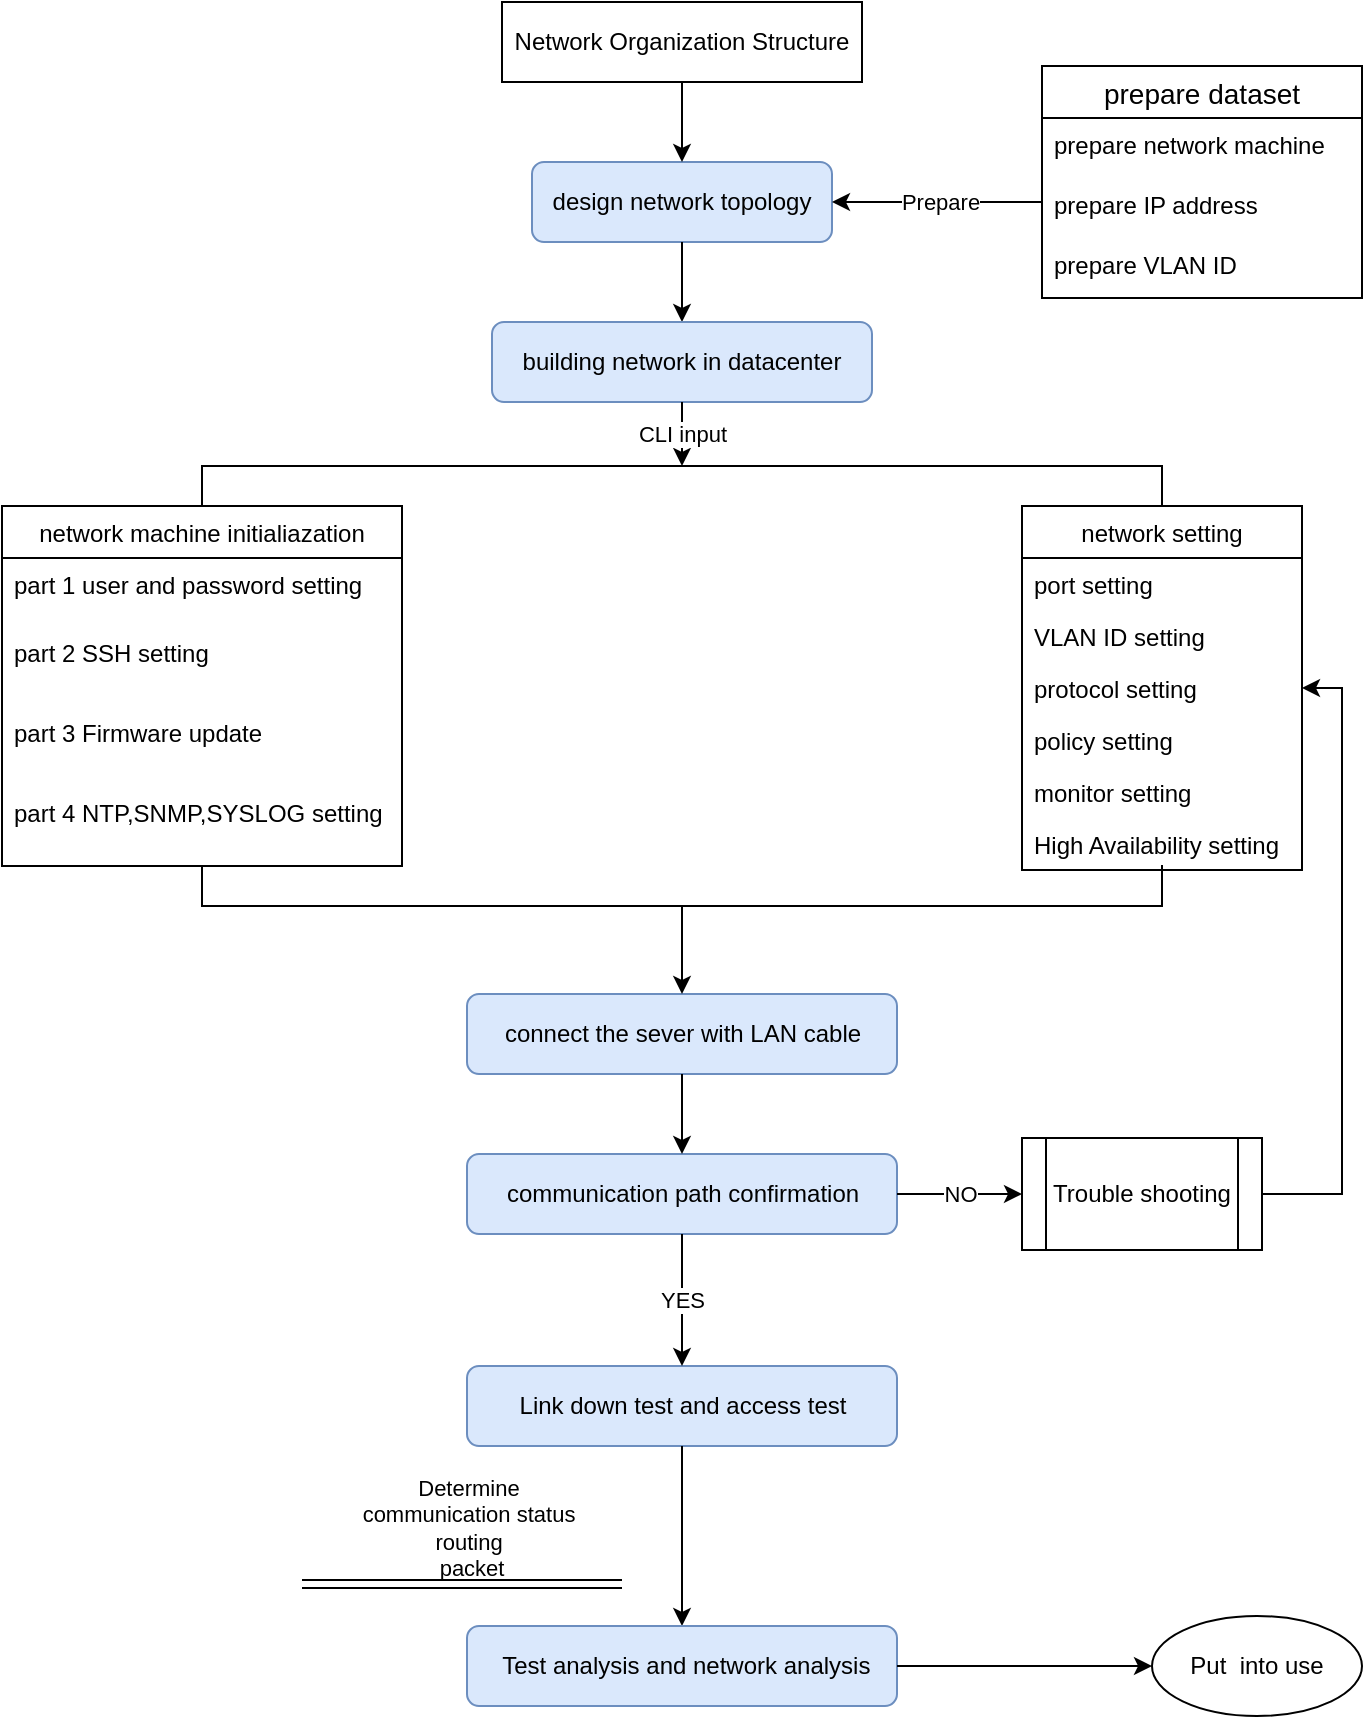 <mxfile version="14.4.4" type="github"><diagram id="C2jF8mbMJXmSC9XprlaQ" name="Page-1"><mxGraphModel dx="707" dy="503" grid="1" gridSize="10" guides="1" tooltips="1" connect="1" arrows="1" fold="1" page="1" pageScale="1" pageWidth="827" pageHeight="1169" math="0" shadow="0"><root><mxCell id="0"/><mxCell id="1" parent="0"/><mxCell id="yb4ZVCaFr3lL92MKXdD0-2" value="Network Organization Structure" style="rounded=0;whiteSpace=wrap;html=1;" parent="1" vertex="1"><mxGeometry x="340" y="8" width="180" height="40" as="geometry"/></mxCell><mxCell id="yb4ZVCaFr3lL92MKXdD0-6" value="design network topology" style="rounded=1;whiteSpace=wrap;html=1;fillColor=#dae8fc;strokeColor=#6c8ebf;" parent="1" vertex="1"><mxGeometry x="355" y="88" width="150" height="40" as="geometry"/></mxCell><mxCell id="yb4ZVCaFr3lL92MKXdD0-10" value="" style="endArrow=classic;html=1;entryX=0.5;entryY=0;entryDx=0;entryDy=0;exitX=0.5;exitY=1;exitDx=0;exitDy=0;" parent="1" source="yb4ZVCaFr3lL92MKXdD0-6" target="yb4ZVCaFr3lL92MKXdD0-34" edge="1"><mxGeometry width="50" height="50" relative="1" as="geometry"><mxPoint x="435" y="338" as="sourcePoint"/><mxPoint x="459" y="528" as="targetPoint"/></mxGeometry></mxCell><mxCell id="yb4ZVCaFr3lL92MKXdD0-11" value="" style="endArrow=classic;html=1;exitX=0.5;exitY=1;exitDx=0;exitDy=0;" parent="1" source="yb4ZVCaFr3lL92MKXdD0-2" target="yb4ZVCaFr3lL92MKXdD0-6" edge="1"><mxGeometry width="50" height="50" relative="1" as="geometry"><mxPoint x="445" y="268" as="sourcePoint"/><mxPoint x="495" y="218" as="targetPoint"/></mxGeometry></mxCell><mxCell id="yb4ZVCaFr3lL92MKXdD0-34" value="building network in datacenter" style="rounded=1;whiteSpace=wrap;html=1;fillColor=#dae8fc;strokeColor=#6c8ebf;" parent="1" vertex="1"><mxGeometry x="335" y="168" width="190" height="40" as="geometry"/></mxCell><mxCell id="yb4ZVCaFr3lL92MKXdD0-37" value="prepare dataset" style="swimlane;fontStyle=0;childLayout=stackLayout;horizontal=1;startSize=26;horizontalStack=0;resizeParent=1;resizeParentMax=0;resizeLast=0;collapsible=1;marginBottom=0;align=center;fontSize=14;strokeColor=#000000;gradientColor=none;" parent="1" vertex="1"><mxGeometry x="610" y="40" width="160" height="116" as="geometry"/></mxCell><mxCell id="yb4ZVCaFr3lL92MKXdD0-38" value="prepare network machine" style="text;strokeColor=none;fillColor=none;spacingLeft=4;spacingRight=4;overflow=hidden;rotatable=0;points=[[0,0.5],[1,0.5]];portConstraint=eastwest;fontSize=12;" parent="yb4ZVCaFr3lL92MKXdD0-37" vertex="1"><mxGeometry y="26" width="160" height="30" as="geometry"/></mxCell><mxCell id="yb4ZVCaFr3lL92MKXdD0-39" value="prepare IP address" style="text;strokeColor=none;fillColor=none;spacingLeft=4;spacingRight=4;overflow=hidden;rotatable=0;points=[[0,0.5],[1,0.5]];portConstraint=eastwest;fontSize=12;" parent="yb4ZVCaFr3lL92MKXdD0-37" vertex="1"><mxGeometry y="56" width="160" height="30" as="geometry"/></mxCell><mxCell id="yb4ZVCaFr3lL92MKXdD0-40" value="prepare VLAN ID" style="text;strokeColor=none;fillColor=none;spacingLeft=4;spacingRight=4;overflow=hidden;rotatable=0;points=[[0,0.5],[1,0.5]];portConstraint=eastwest;fontSize=12;" parent="yb4ZVCaFr3lL92MKXdD0-37" vertex="1"><mxGeometry y="86" width="160" height="30" as="geometry"/></mxCell><mxCell id="yb4ZVCaFr3lL92MKXdD0-48" value="network machine initialiazation" style="swimlane;fontStyle=0;childLayout=stackLayout;horizontal=1;startSize=26;fillColor=none;horizontalStack=0;resizeParent=1;resizeParentMax=0;resizeLast=0;collapsible=1;marginBottom=0;strokeColor=#000000;" parent="1" vertex="1"><mxGeometry x="90" y="260" width="200" height="180" as="geometry"/></mxCell><mxCell id="yb4ZVCaFr3lL92MKXdD0-49" value="part 1 user and password setting" style="text;strokeColor=none;fillColor=none;align=left;verticalAlign=top;spacingLeft=4;spacingRight=4;overflow=hidden;rotatable=0;points=[[0,0.5],[1,0.5]];portConstraint=eastwest;" parent="yb4ZVCaFr3lL92MKXdD0-48" vertex="1"><mxGeometry y="26" width="200" height="34" as="geometry"/></mxCell><mxCell id="yb4ZVCaFr3lL92MKXdD0-50" value="part 2 SSH setting" style="text;strokeColor=none;fillColor=none;align=left;verticalAlign=top;spacingLeft=4;spacingRight=4;overflow=hidden;rotatable=0;points=[[0,0.5],[1,0.5]];portConstraint=eastwest;" parent="yb4ZVCaFr3lL92MKXdD0-48" vertex="1"><mxGeometry y="60" width="200" height="40" as="geometry"/></mxCell><mxCell id="yb4ZVCaFr3lL92MKXdD0-67" value="part 3 Firmware update" style="text;strokeColor=none;fillColor=none;align=left;verticalAlign=top;spacingLeft=4;spacingRight=4;overflow=hidden;rotatable=0;points=[[0,0.5],[1,0.5]];portConstraint=eastwest;" parent="yb4ZVCaFr3lL92MKXdD0-48" vertex="1"><mxGeometry y="100" width="200" height="40" as="geometry"/></mxCell><mxCell id="yb4ZVCaFr3lL92MKXdD0-51" value="part 4 NTP,SNMP,SYSLOG setting" style="text;strokeColor=none;fillColor=none;align=left;verticalAlign=top;spacingLeft=4;spacingRight=4;overflow=hidden;rotatable=0;points=[[0,0.5],[1,0.5]];portConstraint=eastwest;" parent="yb4ZVCaFr3lL92MKXdD0-48" vertex="1"><mxGeometry y="140" width="200" height="40" as="geometry"/></mxCell><mxCell id="yb4ZVCaFr3lL92MKXdD0-53" value="network setting" style="swimlane;fontStyle=0;childLayout=stackLayout;horizontal=1;startSize=26;fillColor=none;horizontalStack=0;resizeParent=1;resizeParentMax=0;resizeLast=0;collapsible=1;marginBottom=0;strokeColor=#000000;" parent="1" vertex="1"><mxGeometry x="600" y="260" width="140" height="182" as="geometry"/></mxCell><mxCell id="yb4ZVCaFr3lL92MKXdD0-54" value="port setting" style="text;strokeColor=none;fillColor=none;align=left;verticalAlign=top;spacingLeft=4;spacingRight=4;overflow=hidden;rotatable=0;points=[[0,0.5],[1,0.5]];portConstraint=eastwest;" parent="yb4ZVCaFr3lL92MKXdD0-53" vertex="1"><mxGeometry y="26" width="140" height="26" as="geometry"/></mxCell><mxCell id="yb4ZVCaFr3lL92MKXdD0-55" value="VLAN ID setting" style="text;strokeColor=none;fillColor=none;align=left;verticalAlign=top;spacingLeft=4;spacingRight=4;overflow=hidden;rotatable=0;points=[[0,0.5],[1,0.5]];portConstraint=eastwest;" parent="yb4ZVCaFr3lL92MKXdD0-53" vertex="1"><mxGeometry y="52" width="140" height="26" as="geometry"/></mxCell><mxCell id="yb4ZVCaFr3lL92MKXdD0-58" value="protocol setting" style="text;strokeColor=none;fillColor=none;align=left;verticalAlign=top;spacingLeft=4;spacingRight=4;overflow=hidden;rotatable=0;points=[[0,0.5],[1,0.5]];portConstraint=eastwest;" parent="yb4ZVCaFr3lL92MKXdD0-53" vertex="1"><mxGeometry y="78" width="140" height="26" as="geometry"/></mxCell><mxCell id="yb4ZVCaFr3lL92MKXdD0-56" value="policy setting" style="text;strokeColor=none;fillColor=none;align=left;verticalAlign=top;spacingLeft=4;spacingRight=4;overflow=hidden;rotatable=0;points=[[0,0.5],[1,0.5]];portConstraint=eastwest;" parent="yb4ZVCaFr3lL92MKXdD0-53" vertex="1"><mxGeometry y="104" width="140" height="26" as="geometry"/></mxCell><mxCell id="yb4ZVCaFr3lL92MKXdD0-75" value="monitor setting" style="text;strokeColor=none;fillColor=none;align=left;verticalAlign=top;spacingLeft=4;spacingRight=4;overflow=hidden;rotatable=0;points=[[0,0.5],[1,0.5]];portConstraint=eastwest;" parent="yb4ZVCaFr3lL92MKXdD0-53" vertex="1"><mxGeometry y="130" width="140" height="26" as="geometry"/></mxCell><mxCell id="yb4ZVCaFr3lL92MKXdD0-59" value="High Availability setting" style="text;strokeColor=none;fillColor=none;align=left;verticalAlign=top;spacingLeft=4;spacingRight=4;overflow=hidden;rotatable=0;points=[[0,0.5],[1,0.5]];portConstraint=eastwest;" parent="yb4ZVCaFr3lL92MKXdD0-53" vertex="1"><mxGeometry y="156" width="140" height="26" as="geometry"/></mxCell><mxCell id="yb4ZVCaFr3lL92MKXdD0-63" value="" style="shape=partialRectangle;whiteSpace=wrap;html=1;bottom=1;right=1;left=1;top=0;fillColor=none;routingCenterX=-0.5;strokeColor=#000000;direction=west;" parent="1" vertex="1"><mxGeometry x="190" y="240" width="480" height="20" as="geometry"/></mxCell><mxCell id="yb4ZVCaFr3lL92MKXdD0-64" value="connect the sever with LAN cable" style="rounded=1;whiteSpace=wrap;html=1;fillColor=#dae8fc;strokeColor=#6c8ebf;" parent="1" vertex="1"><mxGeometry x="322.5" y="504" width="215" height="40" as="geometry"/></mxCell><mxCell id="yb4ZVCaFr3lL92MKXdD0-65" value="" style="shape=partialRectangle;whiteSpace=wrap;html=1;bottom=1;right=1;left=1;top=0;fillColor=none;routingCenterX=-0.5;strokeColor=#000000;direction=east;" parent="1" vertex="1"><mxGeometry x="190" y="440" width="480" height="20" as="geometry"/></mxCell><mxCell id="yb4ZVCaFr3lL92MKXdD0-66" value="" style="endArrow=classic;html=1;exitX=0.5;exitY=1;exitDx=0;exitDy=0;" parent="1" source="yb4ZVCaFr3lL92MKXdD0-65" target="yb4ZVCaFr3lL92MKXdD0-64" edge="1"><mxGeometry width="50" height="50" relative="1" as="geometry"><mxPoint x="424" y="454" as="sourcePoint"/><mxPoint x="440" y="202" as="targetPoint"/></mxGeometry></mxCell><mxCell id="yb4ZVCaFr3lL92MKXdD0-71" value="communication path confirmation" style="rounded=1;whiteSpace=wrap;html=1;fillColor=#dae8fc;strokeColor=#6c8ebf;" parent="1" vertex="1"><mxGeometry x="322.5" y="584" width="215" height="40" as="geometry"/></mxCell><mxCell id="yb4ZVCaFr3lL92MKXdD0-72" value="" style="endArrow=classic;html=1;shadow=0;entryX=0.5;entryY=0;entryDx=0;entryDy=0;exitX=0.5;exitY=1;exitDx=0;exitDy=0;" parent="1" source="yb4ZVCaFr3lL92MKXdD0-64" target="yb4ZVCaFr3lL92MKXdD0-71" edge="1"><mxGeometry width="50" height="50" relative="1" as="geometry"><mxPoint x="390" y="464" as="sourcePoint"/><mxPoint x="440" y="414" as="targetPoint"/></mxGeometry></mxCell><mxCell id="yb4ZVCaFr3lL92MKXdD0-73" value="" style="endArrow=classic;html=1;shadow=0;entryX=0.5;entryY=1;entryDx=0;entryDy=0;exitX=0.5;exitY=1;exitDx=0;exitDy=0;" parent="1" source="yb4ZVCaFr3lL92MKXdD0-34" target="yb4ZVCaFr3lL92MKXdD0-63" edge="1"><mxGeometry relative="1" as="geometry"><mxPoint x="430" y="209" as="sourcePoint"/><mxPoint x="322.5" y="187.5" as="targetPoint"/></mxGeometry></mxCell><mxCell id="yb4ZVCaFr3lL92MKXdD0-74" value="CLI input" style="edgeLabel;resizable=0;html=1;align=center;verticalAlign=middle;" parent="yb4ZVCaFr3lL92MKXdD0-73" connectable="0" vertex="1"><mxGeometry relative="1" as="geometry"/></mxCell><mxCell id="yb4ZVCaFr3lL92MKXdD0-80" value="Link down test and access test" style="rounded=1;whiteSpace=wrap;html=1;fillColor=#dae8fc;strokeColor=#6c8ebf;" parent="1" vertex="1"><mxGeometry x="322.5" y="690" width="215" height="40" as="geometry"/></mxCell><mxCell id="yb4ZVCaFr3lL92MKXdD0-81" value="" style="endArrow=classic;html=1;shadow=0;exitX=0.5;exitY=1;exitDx=0;exitDy=0;entryX=0.5;entryY=0;entryDx=0;entryDy=0;" parent="1" source="yb4ZVCaFr3lL92MKXdD0-71" target="yb4ZVCaFr3lL92MKXdD0-80" edge="1"><mxGeometry relative="1" as="geometry"><mxPoint x="520" y="620" as="sourcePoint"/><mxPoint x="620" y="620" as="targetPoint"/></mxGeometry></mxCell><mxCell id="yb4ZVCaFr3lL92MKXdD0-82" value="YES" style="edgeLabel;resizable=0;html=1;align=center;verticalAlign=middle;" parent="yb4ZVCaFr3lL92MKXdD0-81" connectable="0" vertex="1"><mxGeometry relative="1" as="geometry"/></mxCell><mxCell id="yb4ZVCaFr3lL92MKXdD0-84" value="" style="endArrow=classic;html=1;shadow=0;exitX=1;exitY=0.5;exitDx=0;exitDy=0;" parent="1" source="yb4ZVCaFr3lL92MKXdD0-71" target="yb4ZVCaFr3lL92MKXdD0-86" edge="1"><mxGeometry relative="1" as="geometry"><mxPoint x="440" y="634" as="sourcePoint"/><mxPoint x="610" y="604" as="targetPoint"/><Array as="points"><mxPoint x="570" y="604"/></Array></mxGeometry></mxCell><mxCell id="yb4ZVCaFr3lL92MKXdD0-85" value="NO" style="edgeLabel;resizable=0;html=1;align=center;verticalAlign=middle;" parent="yb4ZVCaFr3lL92MKXdD0-84" connectable="0" vertex="1"><mxGeometry relative="1" as="geometry"/></mxCell><mxCell id="yb4ZVCaFr3lL92MKXdD0-88" style="edgeStyle=orthogonalEdgeStyle;rounded=0;orthogonalLoop=1;jettySize=auto;html=1;exitX=1;exitY=0.5;exitDx=0;exitDy=0;entryX=1;entryY=0.5;entryDx=0;entryDy=0;shadow=0;" parent="1" source="yb4ZVCaFr3lL92MKXdD0-86" target="yb4ZVCaFr3lL92MKXdD0-58" edge="1"><mxGeometry relative="1" as="geometry"/></mxCell><mxCell id="yb4ZVCaFr3lL92MKXdD0-86" value="Trouble shooting" style="shape=process;whiteSpace=wrap;html=1;backgroundOutline=1;" parent="1" vertex="1"><mxGeometry x="600" y="576" width="120" height="56" as="geometry"/></mxCell><mxCell id="yb4ZVCaFr3lL92MKXdD0-90" value="z" style="endArrow=classic;html=1;shadow=0;entryX=1;entryY=0.5;entryDx=0;entryDy=0;" parent="1" target="yb4ZVCaFr3lL92MKXdD0-6" edge="1"><mxGeometry relative="1" as="geometry"><mxPoint x="610" y="108" as="sourcePoint"/><mxPoint x="520" y="110" as="targetPoint"/><Array as="points"/></mxGeometry></mxCell><mxCell id="yb4ZVCaFr3lL92MKXdD0-91" value="Prepare" style="edgeLabel;resizable=0;html=1;align=center;verticalAlign=middle;" parent="yb4ZVCaFr3lL92MKXdD0-90" connectable="0" vertex="1"><mxGeometry relative="1" as="geometry"><mxPoint x="1" as="offset"/></mxGeometry></mxCell><mxCell id="yb4ZVCaFr3lL92MKXdD0-97" value="" style="endArrow=classic;html=1;shadow=0;exitX=0.5;exitY=1;exitDx=0;exitDy=0;entryX=0.5;entryY=0;entryDx=0;entryDy=0;" parent="1" source="yb4ZVCaFr3lL92MKXdD0-80" target="yb4ZVCaFr3lL92MKXdD0-98" edge="1"><mxGeometry width="50" height="50" relative="1" as="geometry"><mxPoint x="390" y="740" as="sourcePoint"/><mxPoint x="419" y="780" as="targetPoint"/></mxGeometry></mxCell><mxCell id="yb4ZVCaFr3lL92MKXdD0-98" value="&amp;nbsp;Test&amp;nbsp;analysis and network&amp;nbsp;analysis" style="rounded=1;whiteSpace=wrap;html=1;fillColor=#dae8fc;strokeColor=#6c8ebf;" parent="1" vertex="1"><mxGeometry x="322.5" y="820" width="215" height="40" as="geometry"/></mxCell><mxCell id="yb4ZVCaFr3lL92MKXdD0-99" value="Put&amp;nbsp; into use" style="ellipse;whiteSpace=wrap;html=1;rounded=1;" parent="1" vertex="1"><mxGeometry x="665" y="815" width="105" height="50" as="geometry"/></mxCell><mxCell id="yb4ZVCaFr3lL92MKXdD0-101" value="" style="endArrow=classic;html=1;shadow=0;exitX=1;exitY=0.5;exitDx=0;exitDy=0;entryX=0;entryY=0.5;entryDx=0;entryDy=0;" parent="1" source="yb4ZVCaFr3lL92MKXdD0-98" edge="1"><mxGeometry width="50" height="50" relative="1" as="geometry"><mxPoint x="390" y="780" as="sourcePoint"/><mxPoint x="665" y="840" as="targetPoint"/></mxGeometry></mxCell><mxCell id="yb4ZVCaFr3lL92MKXdD0-107" value="" style="shape=link;html=1;rounded=0;shadow=0;" parent="1" edge="1"><mxGeometry relative="1" as="geometry"><mxPoint x="240" y="799" as="sourcePoint"/><mxPoint x="400" y="799" as="targetPoint"/></mxGeometry></mxCell><mxCell id="yb4ZVCaFr3lL92MKXdD0-108" value="&lt;div style=&quot;font-size: 11px;&quot;&gt;&lt;span style=&quot;font-size: 11px;&quot;&gt;Determine&lt;/span&gt;&lt;/div&gt;&lt;div style=&quot;font-size: 11px;&quot;&gt;&lt;span style=&quot;font-size: 11px;&quot;&gt;communication status&lt;/span&gt;&lt;/div&gt;&lt;div style=&quot;font-size: 11px;&quot;&gt;&lt;span style=&quot;font-size: 11px;&quot;&gt;routing&lt;/span&gt;&lt;/div&gt;&lt;div style=&quot;font-size: 11px;&quot;&gt;&lt;span style=&quot;font-size: 11px;&quot;&gt;&amp;nbsp;packet&lt;/span&gt;&lt;/div&gt;" style="resizable=0;html=1;align=center;verticalAlign=bottom;fontSize=11;" parent="yb4ZVCaFr3lL92MKXdD0-107" connectable="0" vertex="1"><mxGeometry x="1" relative="1" as="geometry"><mxPoint x="-77.5" as="offset"/></mxGeometry></mxCell></root></mxGraphModel></diagram></mxfile>